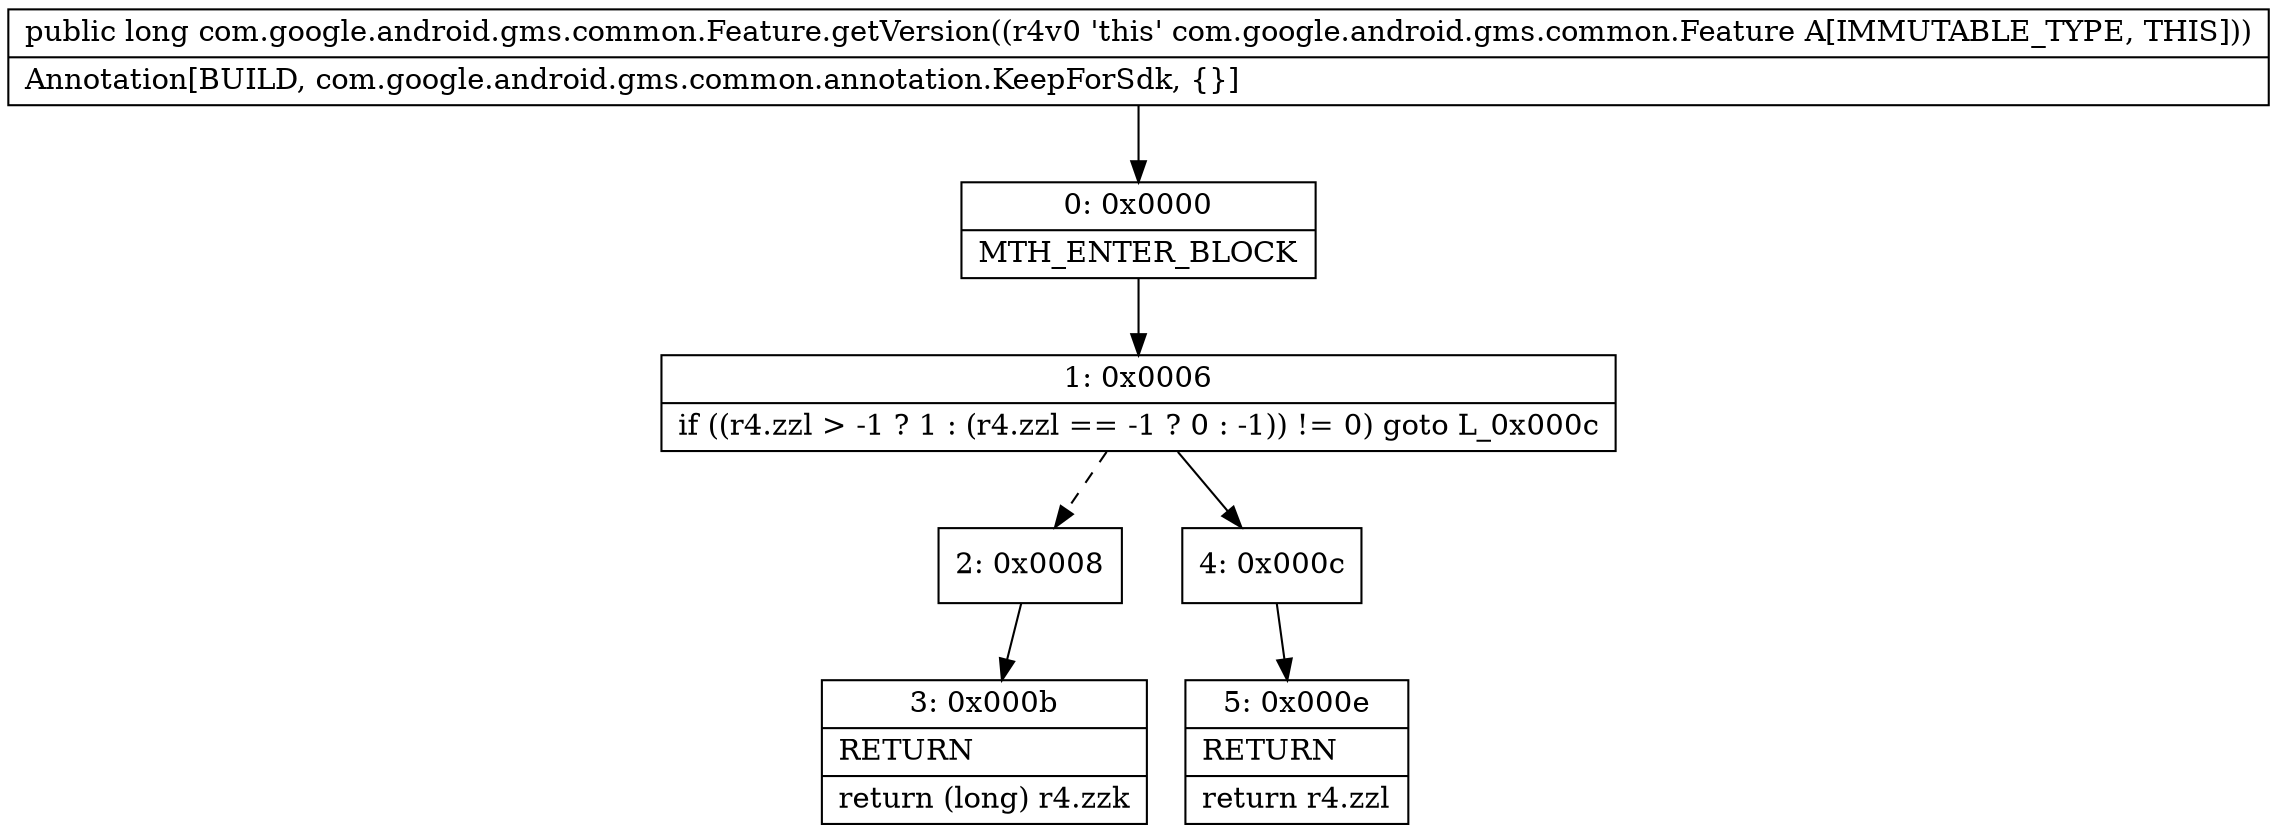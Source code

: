 digraph "CFG forcom.google.android.gms.common.Feature.getVersion()J" {
Node_0 [shape=record,label="{0\:\ 0x0000|MTH_ENTER_BLOCK\l}"];
Node_1 [shape=record,label="{1\:\ 0x0006|if ((r4.zzl \> \-1 ? 1 : (r4.zzl == \-1 ? 0 : \-1)) != 0) goto L_0x000c\l}"];
Node_2 [shape=record,label="{2\:\ 0x0008}"];
Node_3 [shape=record,label="{3\:\ 0x000b|RETURN\l|return (long) r4.zzk\l}"];
Node_4 [shape=record,label="{4\:\ 0x000c}"];
Node_5 [shape=record,label="{5\:\ 0x000e|RETURN\l|return r4.zzl\l}"];
MethodNode[shape=record,label="{public long com.google.android.gms.common.Feature.getVersion((r4v0 'this' com.google.android.gms.common.Feature A[IMMUTABLE_TYPE, THIS]))  | Annotation[BUILD, com.google.android.gms.common.annotation.KeepForSdk, \{\}]\l}"];
MethodNode -> Node_0;
Node_0 -> Node_1;
Node_1 -> Node_2[style=dashed];
Node_1 -> Node_4;
Node_2 -> Node_3;
Node_4 -> Node_5;
}

